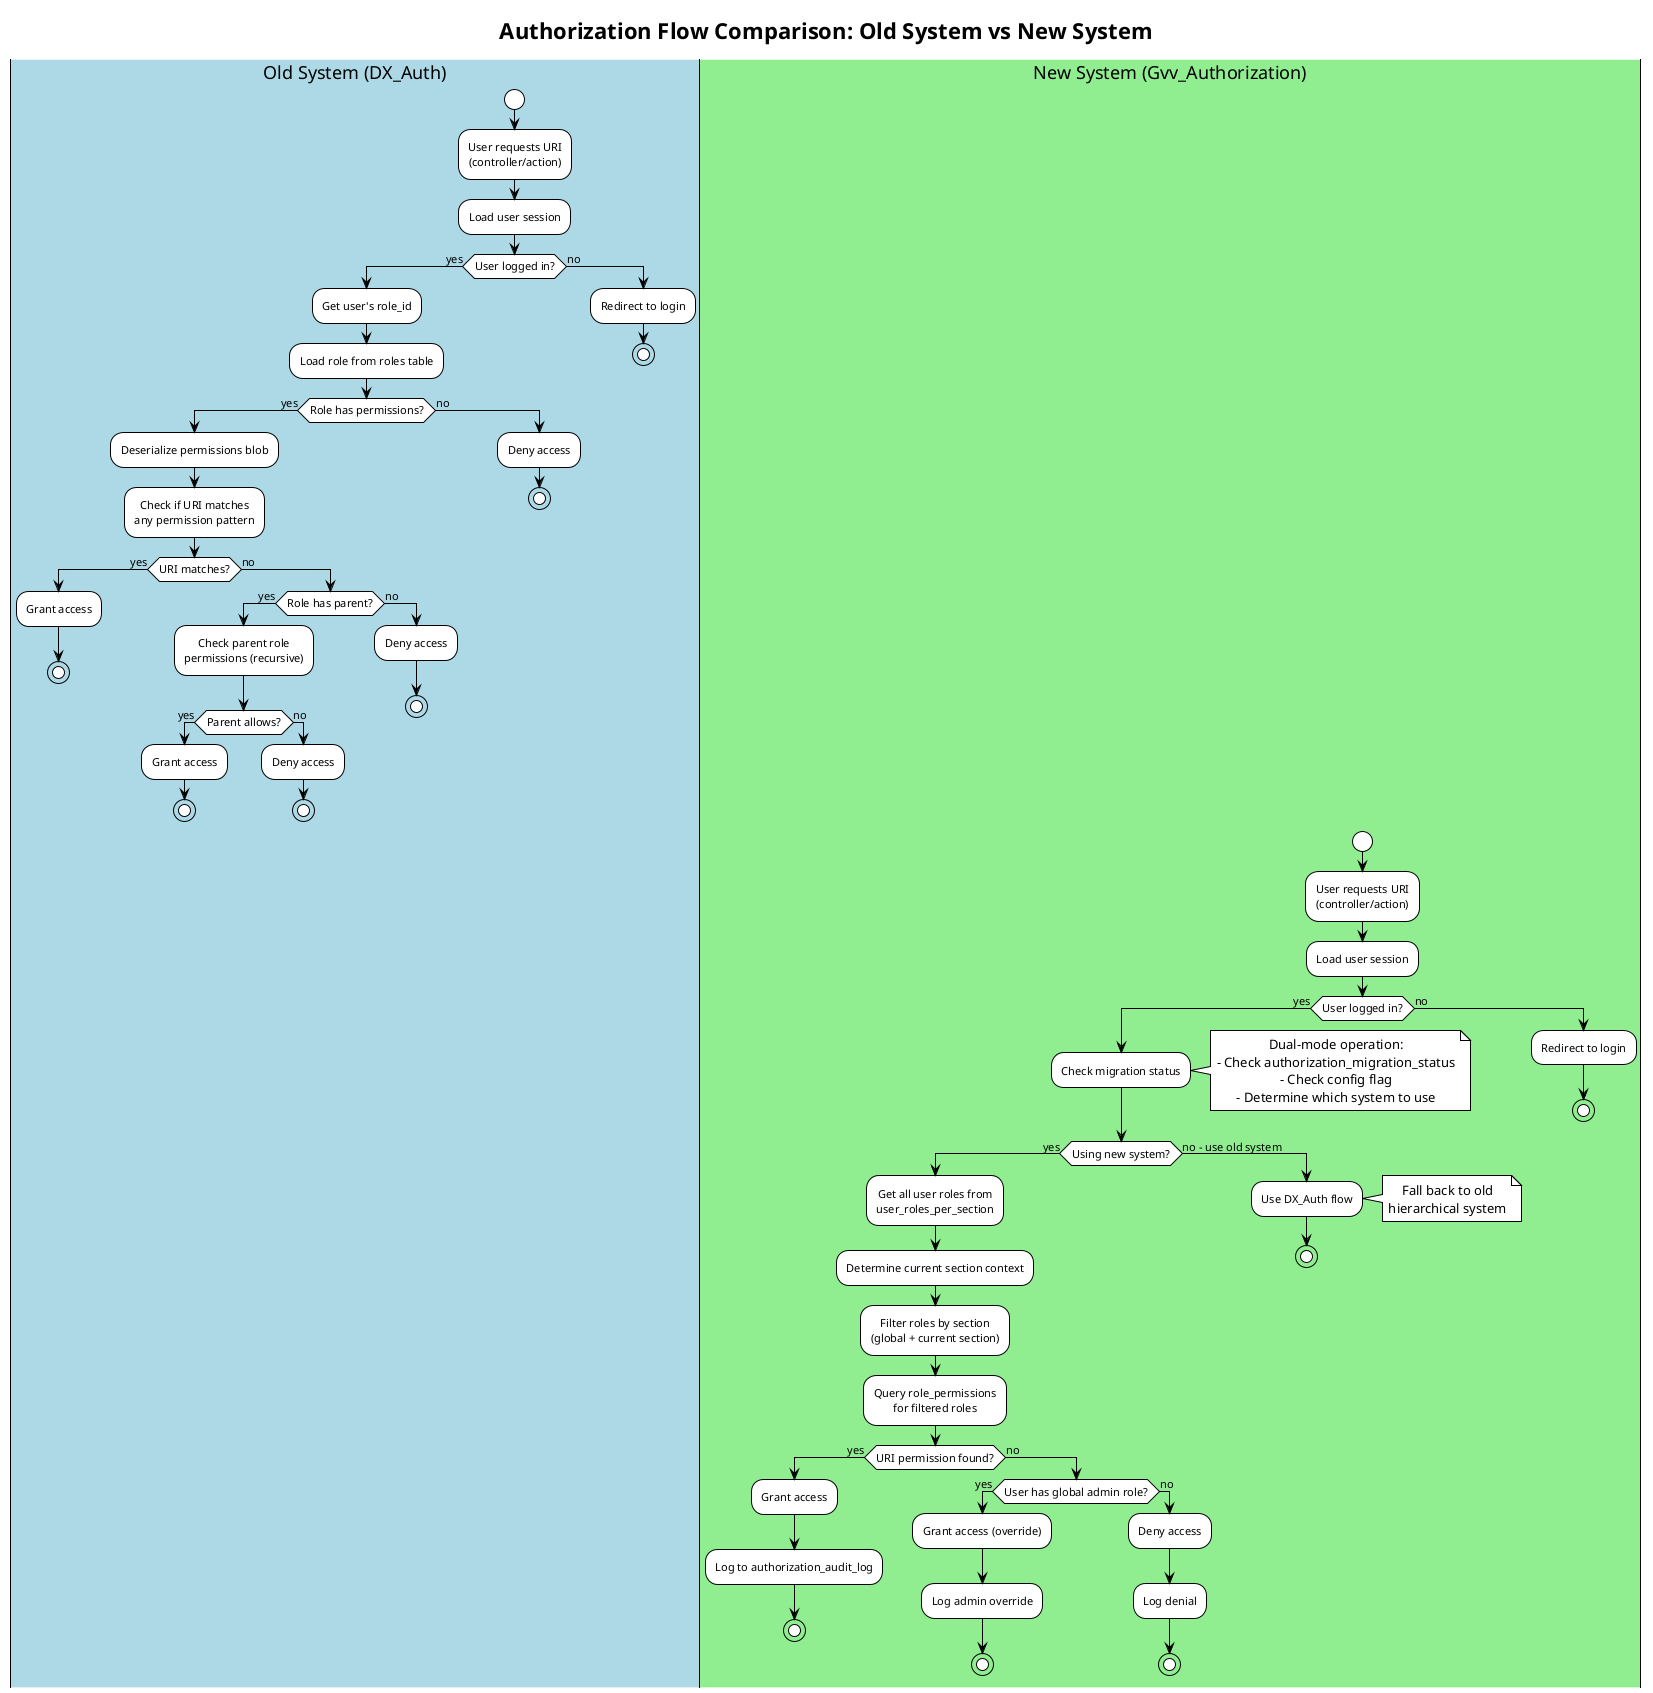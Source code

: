 @startuml authorization_flow
!theme plain
skinparam defaultTextAlignment center
skinparam activityFontSize 11

title Authorization Flow Comparison: Old System vs New System

|#LightBlue|Old System (DX_Auth)|
start
:User requests URI\n(controller/action);
:Load user session;
if (User logged in?) then (yes)
  :Get user's role_id;
  :Load role from roles table;
  if (Role has permissions?) then (yes)
    :Deserialize permissions blob;
    :Check if URI matches\nany permission pattern;
    if (URI matches?) then (yes)
      :Grant access;
      stop
    else (no)
      if (Role has parent?) then (yes)
        :Check parent role\npermissions (recursive);
        if (Parent allows?) then (yes)
          :Grant access;
          stop
        else (no)
          :Deny access;
          stop
        endif
      else (no)
        :Deny access;
        stop
      endif
    endif
  else (no)
    :Deny access;
    stop
  endif
else (no)
  :Redirect to login;
  stop
endif

|#LightGreen|New System (Gvv_Authorization)|
start
:User requests URI\n(controller/action);
:Load user session;
if (User logged in?) then (yes)
  :Check migration status;
  note right
    Dual-mode operation:
    - Check authorization_migration_status
    - Check config flag
    - Determine which system to use
  end note
  if (Using new system?) then (yes)
    :Get all user roles from\nuser_roles_per_section;
    :Determine current section context;
    :Filter roles by section\n(global + current section);
    :Query role_permissions\nfor filtered roles;
    if (URI permission found?) then (yes)
      :Grant access;
      :Log to authorization_audit_log;
      stop
    else (no)
      if (User has global admin role?) then (yes)
        :Grant access (override);
        :Log admin override;
        stop
      else (no)
        :Deny access;
        :Log denial;
        stop
      endif
    endif
  else (no - use old system)
    :Use DX_Auth flow;
    note right
      Fall back to old
      hierarchical system
    end note
    stop
  endif
else (no)
  :Redirect to login;
  stop
endif

@enduml
